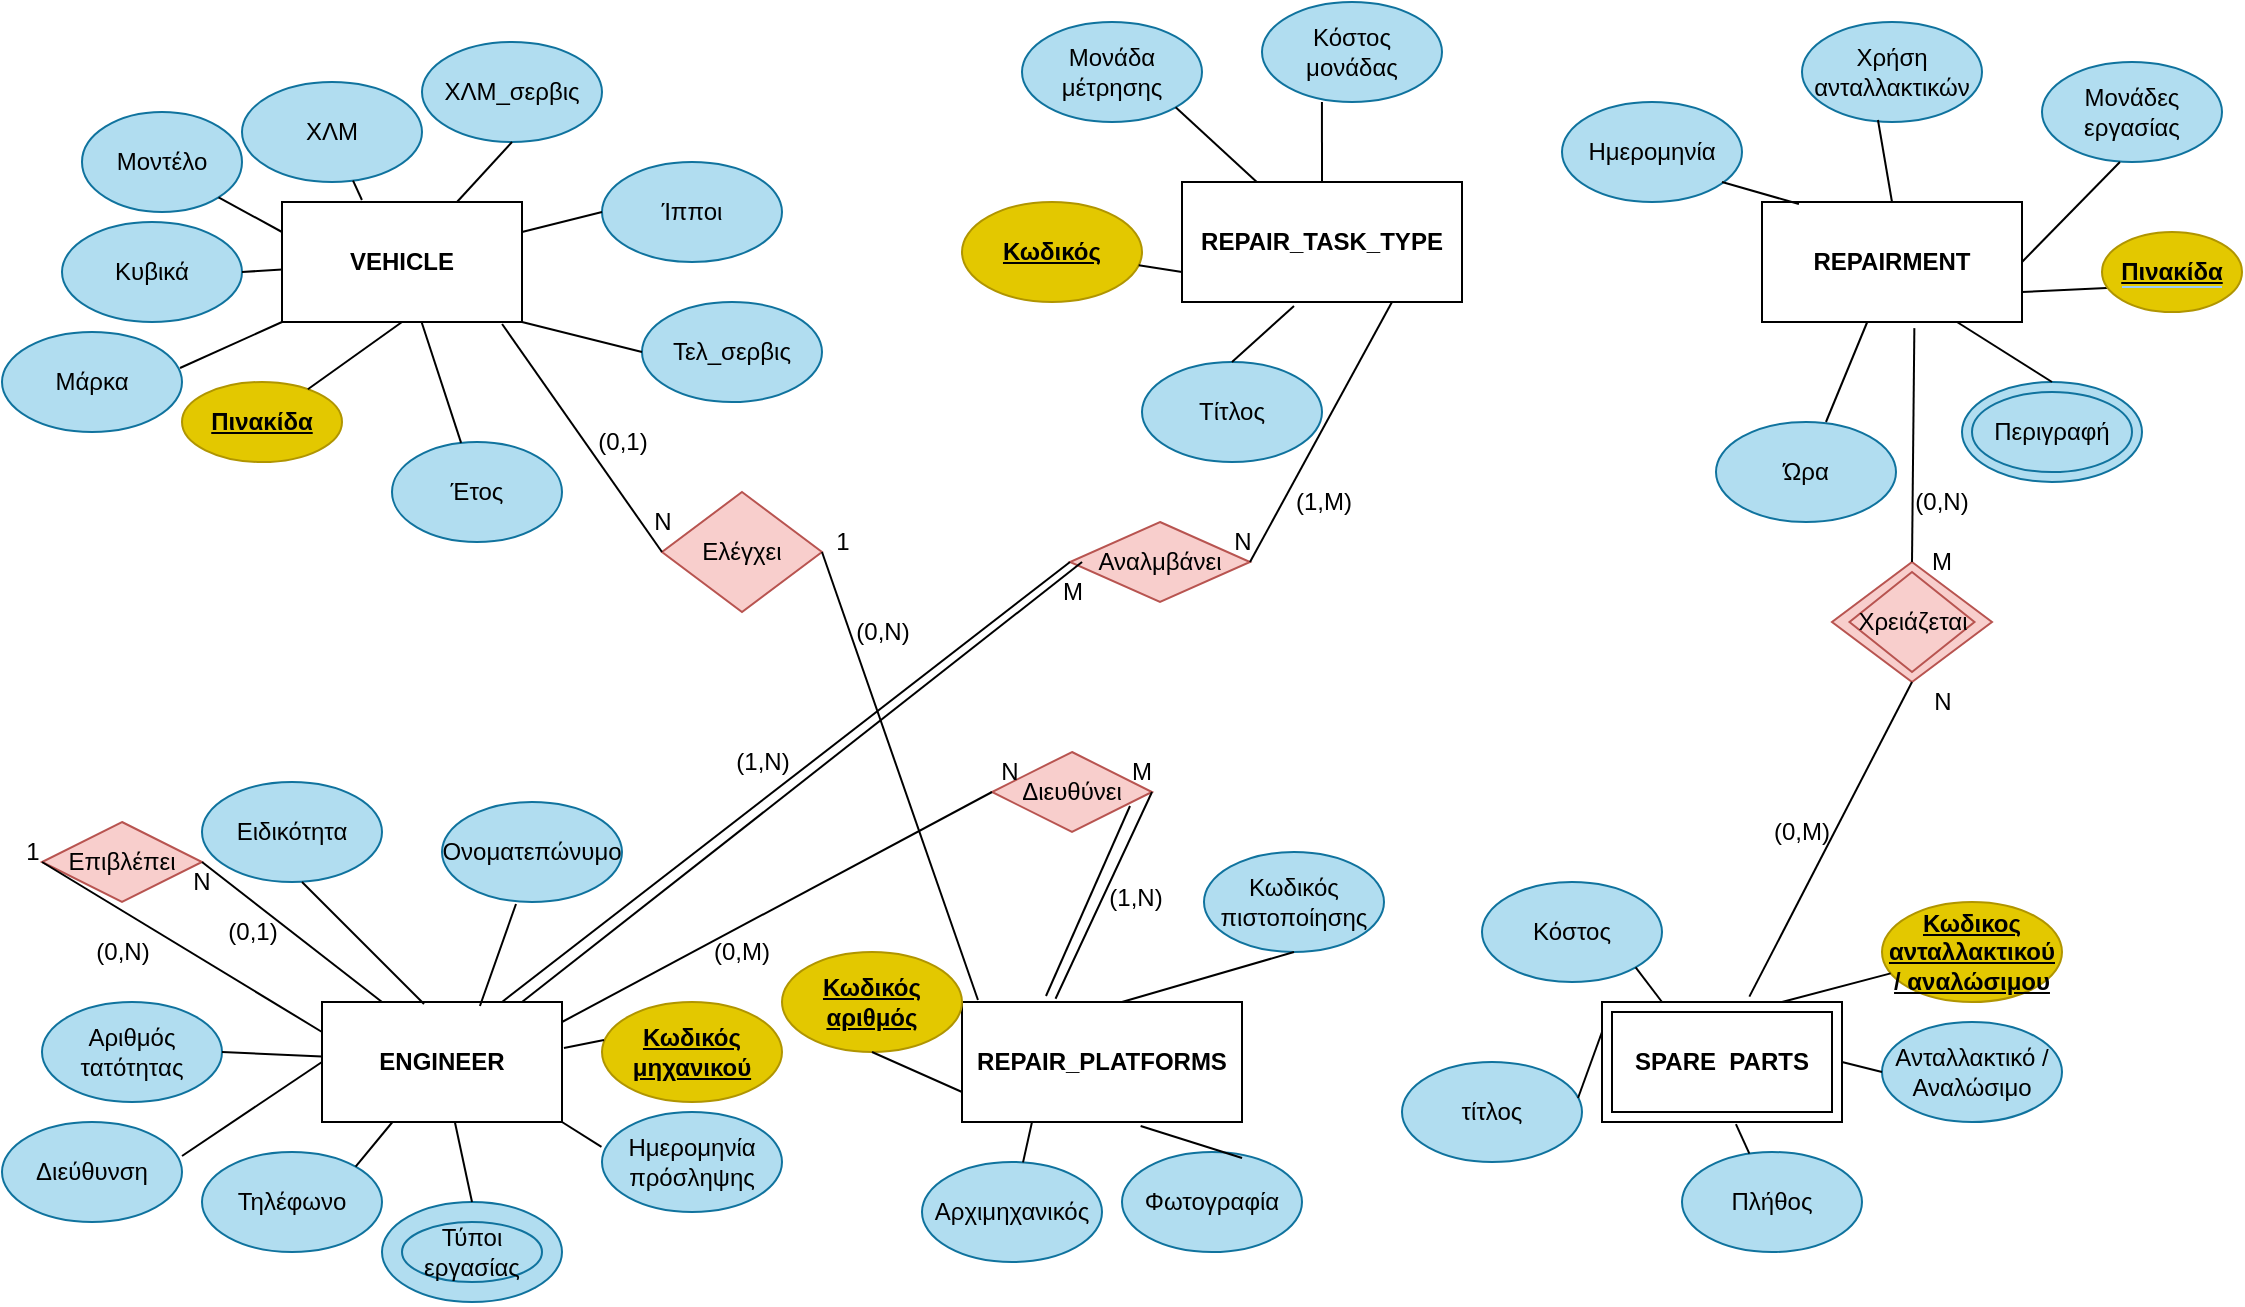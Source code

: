 <mxfile version="17.4.0" type="device"><diagram id="C5RBs43oDa-KdzZeNtuy" name="Page-1"><mxGraphModel dx="2882" dy="1879" grid="1" gridSize="10" guides="1" tooltips="1" connect="1" arrows="1" fold="1" page="1" pageScale="1" pageWidth="827" pageHeight="1169" math="0" shadow="0"><root><mxCell id="WIyWlLk6GJQsqaUBKTNV-0"/><mxCell id="WIyWlLk6GJQsqaUBKTNV-1" parent="WIyWlLk6GJQsqaUBKTNV-0"/><mxCell id="IM0LRJgCg29fdJhFEMOL-1" value="&lt;b&gt;VEHICLE&lt;/b&gt;" style="rounded=0;whiteSpace=wrap;html=1;" parent="WIyWlLk6GJQsqaUBKTNV-1" vertex="1"><mxGeometry x="20" y="60" width="120" height="60" as="geometry"/></mxCell><mxCell id="IM0LRJgCg29fdJhFEMOL-2" value="&lt;b&gt;REPAIR_TASK_TYPE&lt;/b&gt;" style="rounded=0;whiteSpace=wrap;html=1;" parent="WIyWlLk6GJQsqaUBKTNV-1" vertex="1"><mxGeometry x="470" y="50" width="140" height="60" as="geometry"/></mxCell><mxCell id="IM0LRJgCg29fdJhFEMOL-3" value="&lt;b&gt;REPAIR_PLATFORMS&lt;/b&gt;" style="rounded=0;whiteSpace=wrap;html=1;" parent="WIyWlLk6GJQsqaUBKTNV-1" vertex="1"><mxGeometry x="360" y="460" width="140" height="60" as="geometry"/></mxCell><mxCell id="IM0LRJgCg29fdJhFEMOL-4" value="&lt;b&gt;ENGINEER&lt;/b&gt;" style="rounded=0;whiteSpace=wrap;html=1;" parent="WIyWlLk6GJQsqaUBKTNV-1" vertex="1"><mxGeometry x="40" y="460" width="120" height="60" as="geometry"/></mxCell><mxCell id="IM0LRJgCg29fdJhFEMOL-5" value="&lt;b&gt;REPAIRMENT&lt;/b&gt;" style="rounded=0;whiteSpace=wrap;html=1;" parent="WIyWlLk6GJQsqaUBKTNV-1" vertex="1"><mxGeometry x="760" y="60" width="130" height="60" as="geometry"/></mxCell><mxCell id="IM0LRJgCg29fdJhFEMOL-6" value="" style="rounded=0;whiteSpace=wrap;html=1;" parent="WIyWlLk6GJQsqaUBKTNV-1" vertex="1"><mxGeometry x="680" y="460" width="120" height="60" as="geometry"/></mxCell><mxCell id="IM0LRJgCg29fdJhFEMOL-8" value="&lt;u&gt;&lt;b&gt;Πινακίδα&lt;/b&gt;&lt;/u&gt;" style="ellipse;whiteSpace=wrap;html=1;fillColor=#e3c800;strokeColor=#B09500;fontColor=#000000;" parent="WIyWlLk6GJQsqaUBKTNV-1" vertex="1"><mxGeometry x="-30" y="150" width="80" height="40" as="geometry"/></mxCell><mxCell id="IM0LRJgCg29fdJhFEMOL-9" value="Μάρκα" style="ellipse;whiteSpace=wrap;html=1;fillColor=#b1ddf0;strokeColor=#10739e;" parent="WIyWlLk6GJQsqaUBKTNV-1" vertex="1"><mxGeometry x="-120" y="125" width="90" height="50" as="geometry"/></mxCell><mxCell id="IM0LRJgCg29fdJhFEMOL-10" value="Μοντέλο" style="ellipse;whiteSpace=wrap;html=1;fillColor=#b1ddf0;strokeColor=#10739e;" parent="WIyWlLk6GJQsqaUBKTNV-1" vertex="1"><mxGeometry x="-80" y="15" width="80" height="50" as="geometry"/></mxCell><mxCell id="IM0LRJgCg29fdJhFEMOL-12" value="Έτος" style="ellipse;whiteSpace=wrap;html=1;fillColor=#b1ddf0;strokeColor=#10739e;" parent="WIyWlLk6GJQsqaUBKTNV-1" vertex="1"><mxGeometry x="75" y="180" width="85" height="50" as="geometry"/></mxCell><mxCell id="IM0LRJgCg29fdJhFEMOL-13" value="ΧΛΜ" style="ellipse;whiteSpace=wrap;html=1;fillColor=#b1ddf0;strokeColor=#10739e;" parent="WIyWlLk6GJQsqaUBKTNV-1" vertex="1"><mxGeometry width="90" height="50" as="geometry"/></mxCell><mxCell id="IM0LRJgCg29fdJhFEMOL-14" value="Κυβικά" style="ellipse;whiteSpace=wrap;html=1;fillColor=#b1ddf0;strokeColor=#10739e;" parent="WIyWlLk6GJQsqaUBKTNV-1" vertex="1"><mxGeometry x="-90" y="70" width="90" height="50" as="geometry"/></mxCell><mxCell id="IM0LRJgCg29fdJhFEMOL-15" value="Ίπποι" style="ellipse;whiteSpace=wrap;html=1;fillColor=#b1ddf0;strokeColor=#10739e;" parent="WIyWlLk6GJQsqaUBKTNV-1" vertex="1"><mxGeometry x="180" y="40" width="90" height="50" as="geometry"/></mxCell><mxCell id="IM0LRJgCg29fdJhFEMOL-16" value="Τελ_σερβις" style="ellipse;whiteSpace=wrap;html=1;fillColor=#b1ddf0;strokeColor=#10739e;" parent="WIyWlLk6GJQsqaUBKTNV-1" vertex="1"><mxGeometry x="200" y="110" width="90" height="50" as="geometry"/></mxCell><mxCell id="IM0LRJgCg29fdJhFEMOL-17" value="ΧΛΜ_σερβις" style="ellipse;whiteSpace=wrap;html=1;fillColor=#b1ddf0;strokeColor=#10739e;" parent="WIyWlLk6GJQsqaUBKTNV-1" vertex="1"><mxGeometry x="90" y="-20" width="90" height="50" as="geometry"/></mxCell><mxCell id="IM0LRJgCg29fdJhFEMOL-19" value="" style="endArrow=none;html=1;rounded=0;entryX=0.333;entryY=-0.017;entryDx=0;entryDy=0;entryPerimeter=0;" parent="WIyWlLk6GJQsqaUBKTNV-1" source="IM0LRJgCg29fdJhFEMOL-13" target="IM0LRJgCg29fdJhFEMOL-1" edge="1"><mxGeometry width="50" height="50" relative="1" as="geometry"><mxPoint x="390" y="210" as="sourcePoint"/><mxPoint x="440" y="160" as="targetPoint"/></mxGeometry></mxCell><mxCell id="IM0LRJgCg29fdJhFEMOL-20" value="" style="endArrow=none;html=1;rounded=0;entryX=0.5;entryY=1;entryDx=0;entryDy=0;" parent="WIyWlLk6GJQsqaUBKTNV-1" source="IM0LRJgCg29fdJhFEMOL-8" target="IM0LRJgCg29fdJhFEMOL-1" edge="1"><mxGeometry width="50" height="50" relative="1" as="geometry"><mxPoint x="390" y="210" as="sourcePoint"/><mxPoint x="440" y="160" as="targetPoint"/></mxGeometry></mxCell><mxCell id="IM0LRJgCg29fdJhFEMOL-21" value="" style="endArrow=none;html=1;rounded=0;" parent="WIyWlLk6GJQsqaUBKTNV-1" source="IM0LRJgCg29fdJhFEMOL-12" target="IM0LRJgCg29fdJhFEMOL-1" edge="1"><mxGeometry width="50" height="50" relative="1" as="geometry"><mxPoint x="390" y="210" as="sourcePoint"/><mxPoint x="440" y="160" as="targetPoint"/></mxGeometry></mxCell><mxCell id="IM0LRJgCg29fdJhFEMOL-22" value="" style="endArrow=none;html=1;rounded=0;entryX=1;entryY=0.5;entryDx=0;entryDy=0;" parent="WIyWlLk6GJQsqaUBKTNV-1" source="IM0LRJgCg29fdJhFEMOL-1" target="IM0LRJgCg29fdJhFEMOL-14" edge="1"><mxGeometry width="50" height="50" relative="1" as="geometry"><mxPoint x="390" y="210" as="sourcePoint"/><mxPoint x="440" y="160" as="targetPoint"/></mxGeometry></mxCell><mxCell id="IM0LRJgCg29fdJhFEMOL-23" value="" style="endArrow=none;html=1;rounded=0;entryX=1;entryY=1;entryDx=0;entryDy=0;exitX=0;exitY=0.25;exitDx=0;exitDy=0;" parent="WIyWlLk6GJQsqaUBKTNV-1" source="IM0LRJgCg29fdJhFEMOL-1" target="IM0LRJgCg29fdJhFEMOL-10" edge="1"><mxGeometry width="50" height="50" relative="1" as="geometry"><mxPoint x="390" y="210" as="sourcePoint"/><mxPoint x="440" y="160" as="targetPoint"/></mxGeometry></mxCell><mxCell id="IM0LRJgCg29fdJhFEMOL-26" value="" style="endArrow=none;html=1;rounded=0;exitX=0.989;exitY=0.36;exitDx=0;exitDy=0;exitPerimeter=0;entryX=0;entryY=1;entryDx=0;entryDy=0;" parent="WIyWlLk6GJQsqaUBKTNV-1" source="IM0LRJgCg29fdJhFEMOL-9" target="IM0LRJgCg29fdJhFEMOL-1" edge="1"><mxGeometry width="50" height="50" relative="1" as="geometry"><mxPoint x="390" y="210" as="sourcePoint"/><mxPoint x="440" y="160" as="targetPoint"/></mxGeometry></mxCell><mxCell id="IM0LRJgCg29fdJhFEMOL-27" value="" style="endArrow=none;html=1;rounded=0;entryX=1;entryY=0.25;entryDx=0;entryDy=0;exitX=0;exitY=0.5;exitDx=0;exitDy=0;" parent="WIyWlLk6GJQsqaUBKTNV-1" source="IM0LRJgCg29fdJhFEMOL-15" target="IM0LRJgCg29fdJhFEMOL-1" edge="1"><mxGeometry width="50" height="50" relative="1" as="geometry"><mxPoint x="390" y="210" as="sourcePoint"/><mxPoint x="440" y="160" as="targetPoint"/></mxGeometry></mxCell><mxCell id="IM0LRJgCg29fdJhFEMOL-28" value="" style="endArrow=none;html=1;rounded=0;entryX=1;entryY=1;entryDx=0;entryDy=0;exitX=0;exitY=0.5;exitDx=0;exitDy=0;" parent="WIyWlLk6GJQsqaUBKTNV-1" source="IM0LRJgCg29fdJhFEMOL-16" target="IM0LRJgCg29fdJhFEMOL-1" edge="1"><mxGeometry width="50" height="50" relative="1" as="geometry"><mxPoint x="170" y="160" as="sourcePoint"/><mxPoint x="440" y="160" as="targetPoint"/></mxGeometry></mxCell><mxCell id="IM0LRJgCg29fdJhFEMOL-29" value="" style="endArrow=none;html=1;rounded=0;entryX=0.5;entryY=1;entryDx=0;entryDy=0;" parent="WIyWlLk6GJQsqaUBKTNV-1" source="IM0LRJgCg29fdJhFEMOL-1" target="IM0LRJgCg29fdJhFEMOL-17" edge="1"><mxGeometry width="50" height="50" relative="1" as="geometry"><mxPoint x="390" y="210" as="sourcePoint"/><mxPoint x="440" y="160" as="targetPoint"/></mxGeometry></mxCell><mxCell id="IM0LRJgCg29fdJhFEMOL-30" value="&lt;u&gt;&lt;b&gt;Κωδικός&lt;/b&gt;&lt;/u&gt;" style="ellipse;whiteSpace=wrap;html=1;fillColor=#e3c800;fontColor=#000000;strokeColor=#B09500;" parent="WIyWlLk6GJQsqaUBKTNV-1" vertex="1"><mxGeometry x="360" y="60" width="90" height="50" as="geometry"/></mxCell><mxCell id="IM0LRJgCg29fdJhFEMOL-31" value="Τίτλος" style="ellipse;whiteSpace=wrap;html=1;fillColor=#b1ddf0;strokeColor=#10739e;" parent="WIyWlLk6GJQsqaUBKTNV-1" vertex="1"><mxGeometry x="450" y="140" width="90" height="50" as="geometry"/></mxCell><mxCell id="IM0LRJgCg29fdJhFEMOL-32" value="Κόστος μονάδας" style="ellipse;whiteSpace=wrap;html=1;fillColor=#b1ddf0;strokeColor=#10739e;" parent="WIyWlLk6GJQsqaUBKTNV-1" vertex="1"><mxGeometry x="510" y="-40" width="90" height="50" as="geometry"/></mxCell><mxCell id="IM0LRJgCg29fdJhFEMOL-33" value="Μονάδα μέτρησης" style="ellipse;whiteSpace=wrap;html=1;fillColor=#b1ddf0;strokeColor=#10739e;" parent="WIyWlLk6GJQsqaUBKTNV-1" vertex="1"><mxGeometry x="390" y="-30" width="90" height="50" as="geometry"/></mxCell><mxCell id="IM0LRJgCg29fdJhFEMOL-34" value="" style="endArrow=none;html=1;rounded=0;fontSize=12;entryX=0.5;entryY=0;entryDx=0;entryDy=0;exitX=0.4;exitY=1.033;exitDx=0;exitDy=0;exitPerimeter=0;" parent="WIyWlLk6GJQsqaUBKTNV-1" source="IM0LRJgCg29fdJhFEMOL-2" target="IM0LRJgCg29fdJhFEMOL-31" edge="1"><mxGeometry width="50" height="50" relative="1" as="geometry"><mxPoint x="390" y="220" as="sourcePoint"/><mxPoint x="440" y="170" as="targetPoint"/></mxGeometry></mxCell><mxCell id="IM0LRJgCg29fdJhFEMOL-35" value="" style="endArrow=none;html=1;rounded=0;fontSize=12;exitX=0;exitY=0.75;exitDx=0;exitDy=0;" parent="WIyWlLk6GJQsqaUBKTNV-1" source="IM0LRJgCg29fdJhFEMOL-2" target="IM0LRJgCg29fdJhFEMOL-30" edge="1"><mxGeometry width="50" height="50" relative="1" as="geometry"><mxPoint x="390" y="220" as="sourcePoint"/><mxPoint x="440" y="170" as="targetPoint"/></mxGeometry></mxCell><mxCell id="IM0LRJgCg29fdJhFEMOL-36" value="" style="endArrow=none;html=1;rounded=0;fontSize=12;entryX=1;entryY=1;entryDx=0;entryDy=0;" parent="WIyWlLk6GJQsqaUBKTNV-1" source="IM0LRJgCg29fdJhFEMOL-2" target="IM0LRJgCg29fdJhFEMOL-33" edge="1"><mxGeometry width="50" height="50" relative="1" as="geometry"><mxPoint x="390" y="220" as="sourcePoint"/><mxPoint x="440" y="170" as="targetPoint"/></mxGeometry></mxCell><mxCell id="IM0LRJgCg29fdJhFEMOL-37" value="" style="endArrow=none;html=1;rounded=0;fontSize=12;entryX=0.333;entryY=1;entryDx=0;entryDy=0;entryPerimeter=0;exitX=0.5;exitY=0;exitDx=0;exitDy=0;" parent="WIyWlLk6GJQsqaUBKTNV-1" source="IM0LRJgCg29fdJhFEMOL-2" target="IM0LRJgCg29fdJhFEMOL-32" edge="1"><mxGeometry width="50" height="50" relative="1" as="geometry"><mxPoint x="390" y="220" as="sourcePoint"/><mxPoint x="440" y="170" as="targetPoint"/></mxGeometry></mxCell><mxCell id="IM0LRJgCg29fdJhFEMOL-38" value="Ημερομηνία" style="ellipse;whiteSpace=wrap;html=1;fillColor=#b1ddf0;strokeColor=#10739e;" parent="WIyWlLk6GJQsqaUBKTNV-1" vertex="1"><mxGeometry x="660" y="10" width="90" height="50" as="geometry"/></mxCell><mxCell id="IM0LRJgCg29fdJhFEMOL-39" value="Ώρα" style="ellipse;whiteSpace=wrap;html=1;fillColor=#b1ddf0;strokeColor=#10739e;" parent="WIyWlLk6GJQsqaUBKTNV-1" vertex="1"><mxGeometry x="737" y="170" width="90" height="50" as="geometry"/></mxCell><mxCell id="IM0LRJgCg29fdJhFEMOL-40" value="perigrafh" style="ellipse;whiteSpace=wrap;html=1;fillColor=#b1ddf0;strokeColor=#10739e;" parent="WIyWlLk6GJQsqaUBKTNV-1" vertex="1"><mxGeometry x="860" y="150" width="90" height="50" as="geometry"/></mxCell><mxCell id="IM0LRJgCg29fdJhFEMOL-41" value="Μονάδες εργασίας" style="ellipse;whiteSpace=wrap;html=1;fillColor=#b1ddf0;strokeColor=#10739e;" parent="WIyWlLk6GJQsqaUBKTNV-1" vertex="1"><mxGeometry x="900" y="-10" width="90" height="50" as="geometry"/></mxCell><mxCell id="IM0LRJgCg29fdJhFEMOL-42" value="Χρήση ανταλλακτικών" style="ellipse;whiteSpace=wrap;html=1;fillColor=#b1ddf0;strokeColor=#10739e;" parent="WIyWlLk6GJQsqaUBKTNV-1" vertex="1"><mxGeometry x="780" y="-30" width="90" height="50" as="geometry"/></mxCell><mxCell id="IM0LRJgCg29fdJhFEMOL-43" value="" style="endArrow=none;html=1;rounded=0;fontSize=12;exitX=0.142;exitY=0.017;exitDx=0;exitDy=0;exitPerimeter=0;" parent="WIyWlLk6GJQsqaUBKTNV-1" source="IM0LRJgCg29fdJhFEMOL-5" edge="1"><mxGeometry width="50" height="50" relative="1" as="geometry"><mxPoint x="390" y="220" as="sourcePoint"/><mxPoint x="740" y="50" as="targetPoint"/></mxGeometry></mxCell><mxCell id="IM0LRJgCg29fdJhFEMOL-44" value="" style="endArrow=none;html=1;rounded=0;fontSize=12;entryX=0.422;entryY=0.98;entryDx=0;entryDy=0;entryPerimeter=0;exitX=0.5;exitY=0;exitDx=0;exitDy=0;" parent="WIyWlLk6GJQsqaUBKTNV-1" source="IM0LRJgCg29fdJhFEMOL-5" target="IM0LRJgCg29fdJhFEMOL-42" edge="1"><mxGeometry width="50" height="50" relative="1" as="geometry"><mxPoint x="390" y="220" as="sourcePoint"/><mxPoint x="440" y="170" as="targetPoint"/></mxGeometry></mxCell><mxCell id="IM0LRJgCg29fdJhFEMOL-45" value="" style="endArrow=none;html=1;rounded=0;fontSize=12;entryX=0.433;entryY=1;entryDx=0;entryDy=0;entryPerimeter=0;exitX=1;exitY=0.5;exitDx=0;exitDy=0;" parent="WIyWlLk6GJQsqaUBKTNV-1" source="IM0LRJgCg29fdJhFEMOL-5" target="IM0LRJgCg29fdJhFEMOL-41" edge="1"><mxGeometry width="50" height="50" relative="1" as="geometry"><mxPoint x="390" y="220" as="sourcePoint"/><mxPoint x="920" y="50" as="targetPoint"/></mxGeometry></mxCell><mxCell id="IM0LRJgCg29fdJhFEMOL-46" value="" style="endArrow=none;html=1;rounded=0;fontSize=12;exitX=0.611;exitY=0;exitDx=0;exitDy=0;exitPerimeter=0;" parent="WIyWlLk6GJQsqaUBKTNV-1" source="IM0LRJgCg29fdJhFEMOL-39" target="IM0LRJgCg29fdJhFEMOL-5" edge="1"><mxGeometry width="50" height="50" relative="1" as="geometry"><mxPoint x="390" y="220" as="sourcePoint"/><mxPoint x="440" y="170" as="targetPoint"/></mxGeometry></mxCell><mxCell id="IM0LRJgCg29fdJhFEMOL-47" value="" style="endArrow=none;html=1;rounded=0;fontSize=12;entryX=0.5;entryY=0;entryDx=0;entryDy=0;exitX=0.75;exitY=1;exitDx=0;exitDy=0;" parent="WIyWlLk6GJQsqaUBKTNV-1" source="IM0LRJgCg29fdJhFEMOL-5" target="IM0LRJgCg29fdJhFEMOL-40" edge="1"><mxGeometry width="50" height="50" relative="1" as="geometry"><mxPoint x="390" y="220" as="sourcePoint"/><mxPoint x="440" y="170" as="targetPoint"/></mxGeometry></mxCell><mxCell id="IM0LRJgCg29fdJhFEMOL-48" value="&lt;u&gt;&lt;b&gt;Κωδικός μηχανικού&lt;/b&gt;&lt;/u&gt;" style="ellipse;whiteSpace=wrap;html=1;fillColor=#e3c800;fontColor=#000000;strokeColor=#B09500;" parent="WIyWlLk6GJQsqaUBKTNV-1" vertex="1"><mxGeometry x="180" y="460" width="90" height="50" as="geometry"/></mxCell><mxCell id="IM0LRJgCg29fdJhFEMOL-49" value="Ονοματεπώνυμο" style="ellipse;whiteSpace=wrap;html=1;fillColor=#b1ddf0;strokeColor=#10739e;" parent="WIyWlLk6GJQsqaUBKTNV-1" vertex="1"><mxGeometry x="100" y="360" width="90" height="50" as="geometry"/></mxCell><mxCell id="IM0LRJgCg29fdJhFEMOL-50" value="Αριθμός τατότητας" style="ellipse;whiteSpace=wrap;html=1;fillColor=#b1ddf0;strokeColor=#10739e;" parent="WIyWlLk6GJQsqaUBKTNV-1" vertex="1"><mxGeometry x="-100" y="460" width="90" height="50" as="geometry"/></mxCell><mxCell id="IM0LRJgCg29fdJhFEMOL-51" value="Ειδικότητα" style="ellipse;whiteSpace=wrap;html=1;fillColor=#b1ddf0;strokeColor=#10739e;" parent="WIyWlLk6GJQsqaUBKTNV-1" vertex="1"><mxGeometry x="-20" y="350" width="90" height="50" as="geometry"/></mxCell><mxCell id="IM0LRJgCg29fdJhFEMOL-52" value="Ημερομηνία πρόσληψης" style="ellipse;whiteSpace=wrap;html=1;fillColor=#b1ddf0;strokeColor=#10739e;" parent="WIyWlLk6GJQsqaUBKTNV-1" vertex="1"><mxGeometry x="180" y="515" width="90" height="50" as="geometry"/></mxCell><mxCell id="IM0LRJgCg29fdJhFEMOL-53" value="Διεύθυνση" style="ellipse;whiteSpace=wrap;html=1;fillColor=#b1ddf0;strokeColor=#10739e;" parent="WIyWlLk6GJQsqaUBKTNV-1" vertex="1"><mxGeometry x="-120" y="520" width="90" height="50" as="geometry"/></mxCell><mxCell id="IM0LRJgCg29fdJhFEMOL-54" value="Τηλέφωνο" style="ellipse;whiteSpace=wrap;html=1;fillColor=#b1ddf0;strokeColor=#10739e;" parent="WIyWlLk6GJQsqaUBKTNV-1" vertex="1"><mxGeometry x="-20" y="535" width="90" height="50" as="geometry"/></mxCell><mxCell id="nUfYaQAceOIleUIod1iI-2" style="edgeStyle=orthogonalEdgeStyle;rounded=0;orthogonalLoop=1;jettySize=auto;html=1;exitX=1;exitY=1;exitDx=0;exitDy=0;entryX=1;entryY=0;entryDx=0;entryDy=0;" parent="WIyWlLk6GJQsqaUBKTNV-1" source="IM0LRJgCg29fdJhFEMOL-55" target="MASza5s9Lwe6eC4KihUX-3" edge="1"><mxGeometry relative="1" as="geometry"/></mxCell><mxCell id="IM0LRJgCg29fdJhFEMOL-55" value="" style="ellipse;whiteSpace=wrap;html=1;fillColor=#b1ddf0;strokeColor=#10739e;" parent="WIyWlLk6GJQsqaUBKTNV-1" vertex="1"><mxGeometry x="70" y="560" width="90" height="50" as="geometry"/></mxCell><mxCell id="IM0LRJgCg29fdJhFEMOL-56" value="" style="endArrow=none;html=1;rounded=0;fontSize=12;exitX=1;exitY=0.5;exitDx=0;exitDy=0;" parent="WIyWlLk6GJQsqaUBKTNV-1" source="IM0LRJgCg29fdJhFEMOL-50" target="IM0LRJgCg29fdJhFEMOL-4" edge="1"><mxGeometry width="50" height="50" relative="1" as="geometry"><mxPoint x="390" y="400" as="sourcePoint"/><mxPoint x="440" y="350" as="targetPoint"/></mxGeometry></mxCell><mxCell id="IM0LRJgCg29fdJhFEMOL-57" value="" style="endArrow=none;html=1;rounded=0;fontSize=12;exitX=1;exitY=0.34;exitDx=0;exitDy=0;exitPerimeter=0;entryX=0;entryY=0.5;entryDx=0;entryDy=0;" parent="WIyWlLk6GJQsqaUBKTNV-1" source="IM0LRJgCg29fdJhFEMOL-53" target="IM0LRJgCg29fdJhFEMOL-4" edge="1"><mxGeometry width="50" height="50" relative="1" as="geometry"><mxPoint x="390" y="400" as="sourcePoint"/><mxPoint x="440" y="350" as="targetPoint"/></mxGeometry></mxCell><mxCell id="IM0LRJgCg29fdJhFEMOL-58" value="" style="endArrow=none;html=1;rounded=0;fontSize=12;exitX=1;exitY=0;exitDx=0;exitDy=0;" parent="WIyWlLk6GJQsqaUBKTNV-1" source="IM0LRJgCg29fdJhFEMOL-54" target="IM0LRJgCg29fdJhFEMOL-4" edge="1"><mxGeometry width="50" height="50" relative="1" as="geometry"><mxPoint x="390" y="400" as="sourcePoint"/><mxPoint x="440" y="350" as="targetPoint"/></mxGeometry></mxCell><mxCell id="IM0LRJgCg29fdJhFEMOL-59" value="" style="endArrow=none;html=1;rounded=0;fontSize=12;exitX=0.5;exitY=0;exitDx=0;exitDy=0;" parent="WIyWlLk6GJQsqaUBKTNV-1" source="IM0LRJgCg29fdJhFEMOL-55" target="IM0LRJgCg29fdJhFEMOL-4" edge="1"><mxGeometry width="50" height="50" relative="1" as="geometry"><mxPoint x="390" y="400" as="sourcePoint"/><mxPoint x="440" y="350" as="targetPoint"/></mxGeometry></mxCell><mxCell id="IM0LRJgCg29fdJhFEMOL-60" value="" style="endArrow=none;html=1;rounded=0;fontSize=12;exitX=-0.003;exitY=0.349;exitDx=0;exitDy=0;exitPerimeter=0;entryX=1;entryY=1;entryDx=0;entryDy=0;" parent="WIyWlLk6GJQsqaUBKTNV-1" source="IM0LRJgCg29fdJhFEMOL-52" target="IM0LRJgCg29fdJhFEMOL-4" edge="1"><mxGeometry width="50" height="50" relative="1" as="geometry"><mxPoint x="390" y="400" as="sourcePoint"/><mxPoint x="440" y="350" as="targetPoint"/></mxGeometry></mxCell><mxCell id="IM0LRJgCg29fdJhFEMOL-62" value="" style="endArrow=none;html=1;rounded=0;fontSize=12;exitX=0.425;exitY=0.017;exitDx=0;exitDy=0;exitPerimeter=0;" parent="WIyWlLk6GJQsqaUBKTNV-1" source="IM0LRJgCg29fdJhFEMOL-4" edge="1"><mxGeometry width="50" height="50" relative="1" as="geometry"><mxPoint x="390" y="400" as="sourcePoint"/><mxPoint x="30" y="400" as="targetPoint"/></mxGeometry></mxCell><mxCell id="IM0LRJgCg29fdJhFEMOL-63" value="" style="endArrow=none;html=1;rounded=0;fontSize=12;entryX=0.411;entryY=1.02;entryDx=0;entryDy=0;entryPerimeter=0;exitX=0.658;exitY=0.033;exitDx=0;exitDy=0;exitPerimeter=0;" parent="WIyWlLk6GJQsqaUBKTNV-1" source="IM0LRJgCg29fdJhFEMOL-4" target="IM0LRJgCg29fdJhFEMOL-49" edge="1"><mxGeometry width="50" height="50" relative="1" as="geometry"><mxPoint x="390" y="400" as="sourcePoint"/><mxPoint x="440" y="350" as="targetPoint"/></mxGeometry></mxCell><mxCell id="IM0LRJgCg29fdJhFEMOL-64" value="" style="endArrow=none;html=1;rounded=0;fontSize=12;exitX=0.011;exitY=0.38;exitDx=0;exitDy=0;exitPerimeter=0;entryX=1.008;entryY=0.383;entryDx=0;entryDy=0;entryPerimeter=0;" parent="WIyWlLk6GJQsqaUBKTNV-1" source="IM0LRJgCg29fdJhFEMOL-48" target="IM0LRJgCg29fdJhFEMOL-4" edge="1"><mxGeometry width="50" height="50" relative="1" as="geometry"><mxPoint x="390" y="400" as="sourcePoint"/><mxPoint x="440" y="350" as="targetPoint"/></mxGeometry></mxCell><mxCell id="IM0LRJgCg29fdJhFEMOL-66" value="&lt;div&gt;&lt;u&gt;&lt;b&gt;Κωδικός αριθμός&lt;/b&gt;&lt;/u&gt;&lt;/div&gt;" style="ellipse;whiteSpace=wrap;html=1;fillColor=#e3c800;fontColor=#000000;strokeColor=#B09500;" parent="WIyWlLk6GJQsqaUBKTNV-1" vertex="1"><mxGeometry x="270" y="435" width="90" height="50" as="geometry"/></mxCell><mxCell id="IM0LRJgCg29fdJhFEMOL-67" value="Κωδικός πιστοποίησης" style="ellipse;whiteSpace=wrap;html=1;fillColor=#b1ddf0;strokeColor=#10739e;" parent="WIyWlLk6GJQsqaUBKTNV-1" vertex="1"><mxGeometry x="481" y="385" width="90" height="50" as="geometry"/></mxCell><mxCell id="IM0LRJgCg29fdJhFEMOL-68" value="Αρχιμηχανικός" style="ellipse;whiteSpace=wrap;html=1;fillColor=#b1ddf0;strokeColor=#10739e;" parent="WIyWlLk6GJQsqaUBKTNV-1" vertex="1"><mxGeometry x="340" y="540" width="90" height="50" as="geometry"/></mxCell><mxCell id="IM0LRJgCg29fdJhFEMOL-69" value="Φωτογραφία" style="ellipse;whiteSpace=wrap;html=1;fillColor=#b1ddf0;strokeColor=#10739e;" parent="WIyWlLk6GJQsqaUBKTNV-1" vertex="1"><mxGeometry x="440" y="535" width="90" height="50" as="geometry"/></mxCell><mxCell id="IM0LRJgCg29fdJhFEMOL-70" value="" style="endArrow=none;html=1;rounded=0;fontSize=12;exitX=0.5;exitY=1;exitDx=0;exitDy=0;entryX=0;entryY=0.75;entryDx=0;entryDy=0;" parent="WIyWlLk6GJQsqaUBKTNV-1" source="IM0LRJgCg29fdJhFEMOL-66" target="IM0LRJgCg29fdJhFEMOL-3" edge="1"><mxGeometry width="50" height="50" relative="1" as="geometry"><mxPoint x="390" y="340" as="sourcePoint"/><mxPoint x="440" y="290" as="targetPoint"/></mxGeometry></mxCell><mxCell id="IM0LRJgCg29fdJhFEMOL-71" value="" style="endArrow=none;html=1;rounded=0;fontSize=12;entryX=0.5;entryY=1;entryDx=0;entryDy=0;" parent="WIyWlLk6GJQsqaUBKTNV-1" target="IM0LRJgCg29fdJhFEMOL-67" edge="1"><mxGeometry width="50" height="50" relative="1" as="geometry"><mxPoint x="440" y="460" as="sourcePoint"/><mxPoint x="440" y="290" as="targetPoint"/></mxGeometry></mxCell><mxCell id="IM0LRJgCg29fdJhFEMOL-72" value="" style="endArrow=none;html=1;rounded=0;fontSize=12;entryX=0.25;entryY=1;entryDx=0;entryDy=0;" parent="WIyWlLk6GJQsqaUBKTNV-1" source="IM0LRJgCg29fdJhFEMOL-68" target="IM0LRJgCg29fdJhFEMOL-3" edge="1"><mxGeometry width="50" height="50" relative="1" as="geometry"><mxPoint x="390" y="340" as="sourcePoint"/><mxPoint x="440" y="290" as="targetPoint"/></mxGeometry></mxCell><mxCell id="IM0LRJgCg29fdJhFEMOL-73" value="" style="endArrow=none;html=1;rounded=0;fontSize=12;entryX=0.667;entryY=0.06;entryDx=0;entryDy=0;entryPerimeter=0;exitX=0.638;exitY=1.033;exitDx=0;exitDy=0;exitPerimeter=0;" parent="WIyWlLk6GJQsqaUBKTNV-1" source="IM0LRJgCg29fdJhFEMOL-3" target="IM0LRJgCg29fdJhFEMOL-69" edge="1"><mxGeometry width="50" height="50" relative="1" as="geometry"><mxPoint x="390" y="340" as="sourcePoint"/><mxPoint x="440" y="290" as="targetPoint"/></mxGeometry></mxCell><mxCell id="IM0LRJgCg29fdJhFEMOL-74" value="&lt;b&gt;&lt;u&gt;Κωδικος ανταλλακτικού / αναλώσιμου&lt;/u&gt;&lt;/b&gt;" style="ellipse;whiteSpace=wrap;html=1;fillColor=#e3c800;fontColor=#000000;strokeColor=#B09500;" parent="WIyWlLk6GJQsqaUBKTNV-1" vertex="1"><mxGeometry x="820" y="410" width="90" height="50" as="geometry"/></mxCell><mxCell id="IM0LRJgCg29fdJhFEMOL-75" value="τίτλος" style="ellipse;whiteSpace=wrap;html=1;fillColor=#b1ddf0;strokeColor=#10739e;" parent="WIyWlLk6GJQsqaUBKTNV-1" vertex="1"><mxGeometry x="580" y="490" width="90" height="50" as="geometry"/></mxCell><mxCell id="IM0LRJgCg29fdJhFEMOL-76" value="Ανταλλακτικό / Αναλώσιμο" style="ellipse;whiteSpace=wrap;html=1;fillColor=#b1ddf0;strokeColor=#10739e;" parent="WIyWlLk6GJQsqaUBKTNV-1" vertex="1"><mxGeometry x="820" y="470" width="90" height="50" as="geometry"/></mxCell><mxCell id="IM0LRJgCg29fdJhFEMOL-77" value="Κόστος" style="ellipse;whiteSpace=wrap;html=1;fillColor=#b1ddf0;strokeColor=#10739e;" parent="WIyWlLk6GJQsqaUBKTNV-1" vertex="1"><mxGeometry x="620" y="400" width="90" height="50" as="geometry"/></mxCell><mxCell id="IM0LRJgCg29fdJhFEMOL-78" value="Πλήθος" style="ellipse;whiteSpace=wrap;html=1;fillColor=#b1ddf0;strokeColor=#10739e;" parent="WIyWlLk6GJQsqaUBKTNV-1" vertex="1"><mxGeometry x="720" y="535" width="90" height="50" as="geometry"/></mxCell><mxCell id="IM0LRJgCg29fdJhFEMOL-79" value="" style="endArrow=none;html=1;rounded=0;fontSize=12;exitX=0.25;exitY=0;exitDx=0;exitDy=0;entryX=1;entryY=1;entryDx=0;entryDy=0;" parent="WIyWlLk6GJQsqaUBKTNV-1" source="IM0LRJgCg29fdJhFEMOL-6" target="IM0LRJgCg29fdJhFEMOL-77" edge="1"><mxGeometry width="50" height="50" relative="1" as="geometry"><mxPoint x="390" y="340" as="sourcePoint"/><mxPoint x="440" y="290" as="targetPoint"/></mxGeometry></mxCell><mxCell id="IM0LRJgCg29fdJhFEMOL-80" value="" style="endArrow=none;html=1;rounded=0;fontSize=12;entryX=0.75;entryY=0;entryDx=0;entryDy=0;" parent="WIyWlLk6GJQsqaUBKTNV-1" source="IM0LRJgCg29fdJhFEMOL-74" target="IM0LRJgCg29fdJhFEMOL-6" edge="1"><mxGeometry width="50" height="50" relative="1" as="geometry"><mxPoint x="390" y="340" as="sourcePoint"/><mxPoint x="440" y="290" as="targetPoint"/></mxGeometry></mxCell><mxCell id="IM0LRJgCg29fdJhFEMOL-81" value="" style="endArrow=none;html=1;rounded=0;fontSize=12;exitX=0.978;exitY=0.36;exitDx=0;exitDy=0;exitPerimeter=0;entryX=0;entryY=0.25;entryDx=0;entryDy=0;" parent="WIyWlLk6GJQsqaUBKTNV-1" source="IM0LRJgCg29fdJhFEMOL-75" target="IM0LRJgCg29fdJhFEMOL-6" edge="1"><mxGeometry width="50" height="50" relative="1" as="geometry"><mxPoint x="390" y="340" as="sourcePoint"/><mxPoint x="440" y="290" as="targetPoint"/></mxGeometry></mxCell><mxCell id="IM0LRJgCg29fdJhFEMOL-82" value="" style="endArrow=none;html=1;rounded=0;fontSize=12;entryX=0.558;entryY=1.017;entryDx=0;entryDy=0;entryPerimeter=0;" parent="WIyWlLk6GJQsqaUBKTNV-1" source="IM0LRJgCg29fdJhFEMOL-78" target="IM0LRJgCg29fdJhFEMOL-6" edge="1"><mxGeometry width="50" height="50" relative="1" as="geometry"><mxPoint x="390" y="340" as="sourcePoint"/><mxPoint x="440" y="290" as="targetPoint"/></mxGeometry></mxCell><mxCell id="IM0LRJgCg29fdJhFEMOL-83" value="" style="endArrow=none;html=1;rounded=0;fontSize=12;exitX=0;exitY=0.5;exitDx=0;exitDy=0;entryX=1;entryY=0.5;entryDx=0;entryDy=0;" parent="WIyWlLk6GJQsqaUBKTNV-1" source="IM0LRJgCg29fdJhFEMOL-76" target="IM0LRJgCg29fdJhFEMOL-6" edge="1"><mxGeometry width="50" height="50" relative="1" as="geometry"><mxPoint x="390" y="340" as="sourcePoint"/><mxPoint x="440" y="290" as="targetPoint"/></mxGeometry></mxCell><mxCell id="MASza5s9Lwe6eC4KihUX-1" value="Περιγραφή" style="ellipse;whiteSpace=wrap;html=1;fillColor=#b1ddf0;strokeColor=#10739e;" parent="WIyWlLk6GJQsqaUBKTNV-1" vertex="1"><mxGeometry x="865" y="155" width="80" height="40" as="geometry"/></mxCell><mxCell id="MASza5s9Lwe6eC4KihUX-3" value="Τύποι εργασίας" style="ellipse;whiteSpace=wrap;html=1;fillColor=#b1ddf0;strokeColor=#10739e;" parent="WIyWlLk6GJQsqaUBKTNV-1" vertex="1"><mxGeometry x="80" y="570" width="70" height="30" as="geometry"/></mxCell><mxCell id="MASza5s9Lwe6eC4KihUX-6" value="" style="endArrow=none;html=1;rounded=0;fontSize=12;exitX=1;exitY=0.75;exitDx=0;exitDy=0;" parent="WIyWlLk6GJQsqaUBKTNV-1" source="IM0LRJgCg29fdJhFEMOL-5" edge="1"><mxGeometry width="50" height="50" relative="1" as="geometry"><mxPoint x="380" y="400" as="sourcePoint"/><mxPoint x="940.191" y="102.622" as="targetPoint"/></mxGeometry></mxCell><mxCell id="MASza5s9Lwe6eC4KihUX-7" value="&lt;b&gt;SPARE&amp;nbsp; PARTS&lt;/b&gt;" style="rounded=0;whiteSpace=wrap;html=1;shadow=0;sketch=0;glass=0;" parent="WIyWlLk6GJQsqaUBKTNV-1" vertex="1"><mxGeometry x="685" y="465" width="110" height="50" as="geometry"/></mxCell><mxCell id="nUfYaQAceOIleUIod1iI-3" value="&lt;span style=&quot;background-color: rgb(227 , 200 , 0)&quot;&gt;&lt;u&gt;&lt;b&gt;Πινακίδα&lt;/b&gt;&lt;/u&gt;&lt;/span&gt;" style="ellipse;whiteSpace=wrap;html=1;labelBackgroundColor=#99CCFF;fillColor=#e3c800;strokeColor=#B09500;fontColor=#000000;" parent="WIyWlLk6GJQsqaUBKTNV-1" vertex="1"><mxGeometry x="930" y="75" width="70" height="40" as="geometry"/></mxCell><mxCell id="nUfYaQAceOIleUIod1iI-4" value="Αναλμβάνει" style="rhombus;whiteSpace=wrap;html=1;labelBackgroundColor=none;fillColor=#f8cecc;strokeColor=#b85450;" parent="WIyWlLk6GJQsqaUBKTNV-1" vertex="1"><mxGeometry x="414" y="220" width="90" height="40" as="geometry"/></mxCell><mxCell id="nUfYaQAceOIleUIod1iI-5" value="" style="endArrow=none;html=1;rounded=0;exitX=0;exitY=0.5;exitDx=0;exitDy=0;entryX=0.75;entryY=0;entryDx=0;entryDy=0;" parent="WIyWlLk6GJQsqaUBKTNV-1" source="nUfYaQAceOIleUIod1iI-4" target="IM0LRJgCg29fdJhFEMOL-4" edge="1"><mxGeometry width="50" height="50" relative="1" as="geometry"><mxPoint x="350" y="410" as="sourcePoint"/><mxPoint x="140" y="450" as="targetPoint"/></mxGeometry></mxCell><mxCell id="nUfYaQAceOIleUIod1iI-7" value="" style="endArrow=none;html=1;rounded=0;entryX=1;entryY=0.5;entryDx=0;entryDy=0;exitX=0.75;exitY=1;exitDx=0;exitDy=0;" parent="WIyWlLk6GJQsqaUBKTNV-1" source="IM0LRJgCg29fdJhFEMOL-2" target="nUfYaQAceOIleUIod1iI-4" edge="1"><mxGeometry width="50" height="50" relative="1" as="geometry"><mxPoint x="350" y="410" as="sourcePoint"/><mxPoint x="400" y="360" as="targetPoint"/></mxGeometry></mxCell><mxCell id="nUfYaQAceOIleUIod1iI-8" value="Διευθύνει" style="rhombus;whiteSpace=wrap;html=1;labelBackgroundColor=none;fillColor=#f8cecc;strokeColor=#b85450;" parent="WIyWlLk6GJQsqaUBKTNV-1" vertex="1"><mxGeometry x="375" y="335" width="80" height="40" as="geometry"/></mxCell><mxCell id="nUfYaQAceOIleUIod1iI-9" value="" style="endArrow=none;html=1;rounded=0;entryX=0;entryY=0.5;entryDx=0;entryDy=0;" parent="WIyWlLk6GJQsqaUBKTNV-1" target="nUfYaQAceOIleUIod1iI-8" edge="1"><mxGeometry width="50" height="50" relative="1" as="geometry"><mxPoint x="160" y="470" as="sourcePoint"/><mxPoint x="380" y="360" as="targetPoint"/></mxGeometry></mxCell><mxCell id="nUfYaQAceOIleUIod1iI-10" value="" style="endArrow=none;html=1;rounded=0;entryX=1;entryY=0.5;entryDx=0;entryDy=0;exitX=0.334;exitY=-0.027;exitDx=0;exitDy=0;exitPerimeter=0;" parent="WIyWlLk6GJQsqaUBKTNV-1" source="IM0LRJgCg29fdJhFEMOL-3" target="nUfYaQAceOIleUIod1iI-8" edge="1"><mxGeometry width="50" height="50" relative="1" as="geometry"><mxPoint x="410" y="450" as="sourcePoint"/><mxPoint x="380" y="360" as="targetPoint"/></mxGeometry></mxCell><mxCell id="nUfYaQAceOIleUIod1iI-16" value="" style="rhombus;whiteSpace=wrap;html=1;labelBackgroundColor=none;fillColor=#f8cecc;strokeColor=#b85450;" parent="WIyWlLk6GJQsqaUBKTNV-1" vertex="1"><mxGeometry x="795" y="240" width="80" height="60" as="geometry"/></mxCell><mxCell id="nUfYaQAceOIleUIod1iI-17" value="" style="endArrow=none;html=1;rounded=0;entryX=0.5;entryY=1;entryDx=0;entryDy=0;exitX=0.614;exitY=-0.045;exitDx=0;exitDy=0;exitPerimeter=0;" parent="WIyWlLk6GJQsqaUBKTNV-1" source="IM0LRJgCg29fdJhFEMOL-6" target="nUfYaQAceOIleUIod1iI-16" edge="1"><mxGeometry width="50" height="50" relative="1" as="geometry"><mxPoint x="770" y="410" as="sourcePoint"/><mxPoint x="820" y="360" as="targetPoint"/></mxGeometry></mxCell><mxCell id="nUfYaQAceOIleUIod1iI-18" value="" style="endArrow=none;html=1;rounded=0;entryX=0.586;entryY=1.051;entryDx=0;entryDy=0;entryPerimeter=0;exitX=0.5;exitY=0;exitDx=0;exitDy=0;" parent="WIyWlLk6GJQsqaUBKTNV-1" source="nUfYaQAceOIleUIod1iI-16" target="IM0LRJgCg29fdJhFEMOL-5" edge="1"><mxGeometry width="50" height="50" relative="1" as="geometry"><mxPoint x="770" y="410" as="sourcePoint"/><mxPoint x="820" y="360" as="targetPoint"/></mxGeometry></mxCell><mxCell id="nUfYaQAceOIleUIod1iI-30" value="Επιβλέπει" style="rhombus;whiteSpace=wrap;html=1;labelBackgroundColor=none;fillColor=#f8cecc;strokeColor=#b85450;" parent="WIyWlLk6GJQsqaUBKTNV-1" vertex="1"><mxGeometry x="-100" y="370" width="80" height="40" as="geometry"/></mxCell><mxCell id="nUfYaQAceOIleUIod1iI-31" value="" style="endArrow=none;html=1;rounded=0;entryX=1;entryY=0.5;entryDx=0;entryDy=0;exitX=0.25;exitY=0;exitDx=0;exitDy=0;" parent="WIyWlLk6GJQsqaUBKTNV-1" source="IM0LRJgCg29fdJhFEMOL-4" target="nUfYaQAceOIleUIod1iI-30" edge="1"><mxGeometry width="50" height="50" relative="1" as="geometry"><mxPoint x="370" y="240" as="sourcePoint"/><mxPoint x="420" y="190" as="targetPoint"/></mxGeometry></mxCell><mxCell id="nUfYaQAceOIleUIod1iI-32" value="" style="endArrow=none;html=1;rounded=0;entryX=0;entryY=0.5;entryDx=0;entryDy=0;exitX=0;exitY=0.25;exitDx=0;exitDy=0;" parent="WIyWlLk6GJQsqaUBKTNV-1" source="IM0LRJgCg29fdJhFEMOL-4" target="nUfYaQAceOIleUIod1iI-30" edge="1"><mxGeometry width="50" height="50" relative="1" as="geometry"><mxPoint x="30" y="490" as="sourcePoint"/><mxPoint x="330" y="390" as="targetPoint"/></mxGeometry></mxCell><mxCell id="nUfYaQAceOIleUIod1iI-41" value="Μ" style="text;html=1;align=center;verticalAlign=middle;resizable=0;points=[];autosize=1;strokeColor=none;fillColor=none;" parent="WIyWlLk6GJQsqaUBKTNV-1" vertex="1"><mxGeometry x="400" y="245" width="30" height="20" as="geometry"/></mxCell><mxCell id="nUfYaQAceOIleUIod1iI-42" value="Ν" style="text;html=1;align=center;verticalAlign=middle;resizable=0;points=[];autosize=1;strokeColor=none;fillColor=none;" parent="WIyWlLk6GJQsqaUBKTNV-1" vertex="1"><mxGeometry x="490" y="220" width="20" height="20" as="geometry"/></mxCell><mxCell id="nUfYaQAceOIleUIod1iI-44" value="(1,Ν)" style="text;html=1;align=center;verticalAlign=middle;resizable=0;points=[];autosize=1;strokeColor=none;fillColor=none;" parent="WIyWlLk6GJQsqaUBKTNV-1" vertex="1"><mxGeometry x="240" y="330" width="40" height="20" as="geometry"/></mxCell><mxCell id="nUfYaQAceOIleUIod1iI-46" value="&lt;div&gt;(0,M)&lt;/div&gt;" style="text;html=1;strokeColor=none;fillColor=none;align=center;verticalAlign=middle;whiteSpace=wrap;rounded=0;labelBackgroundColor=none;" parent="WIyWlLk6GJQsqaUBKTNV-1" vertex="1"><mxGeometry x="220" y="420" width="60" height="30" as="geometry"/></mxCell><mxCell id="nUfYaQAceOIleUIod1iI-47" value="(1,N)" style="text;html=1;strokeColor=none;fillColor=none;align=center;verticalAlign=middle;whiteSpace=wrap;rounded=0;labelBackgroundColor=none;" parent="WIyWlLk6GJQsqaUBKTNV-1" vertex="1"><mxGeometry x="424" y="395" width="46" height="25" as="geometry"/></mxCell><mxCell id="nUfYaQAceOIleUIod1iI-48" value="N" style="text;html=1;strokeColor=none;fillColor=none;align=center;verticalAlign=middle;whiteSpace=wrap;rounded=0;labelBackgroundColor=none;" parent="WIyWlLk6GJQsqaUBKTNV-1" vertex="1"><mxGeometry x="354" y="330" width="60" height="30" as="geometry"/></mxCell><mxCell id="nUfYaQAceOIleUIod1iI-49" value="M" style="text;html=1;strokeColor=none;fillColor=none;align=center;verticalAlign=middle;whiteSpace=wrap;rounded=0;labelBackgroundColor=none;" parent="WIyWlLk6GJQsqaUBKTNV-1" vertex="1"><mxGeometry x="420" y="330" width="60" height="30" as="geometry"/></mxCell><mxCell id="nUfYaQAceOIleUIod1iI-55" value="(0,Μ)" style="text;html=1;strokeColor=none;fillColor=none;align=center;verticalAlign=middle;whiteSpace=wrap;rounded=0;labelBackgroundColor=none;" parent="WIyWlLk6GJQsqaUBKTNV-1" vertex="1"><mxGeometry x="750" y="360" width="60" height="30" as="geometry"/></mxCell><mxCell id="nUfYaQAceOIleUIod1iI-56" value="(0,Ν)" style="text;html=1;strokeColor=none;fillColor=none;align=center;verticalAlign=middle;whiteSpace=wrap;rounded=0;labelBackgroundColor=none;" parent="WIyWlLk6GJQsqaUBKTNV-1" vertex="1"><mxGeometry x="820" y="195" width="60" height="30" as="geometry"/></mxCell><mxCell id="nUfYaQAceOIleUIod1iI-57" value="Ν" style="text;html=1;align=center;verticalAlign=middle;resizable=0;points=[];autosize=1;strokeColor=none;fillColor=none;" parent="WIyWlLk6GJQsqaUBKTNV-1" vertex="1"><mxGeometry x="840" y="300" width="20" height="20" as="geometry"/></mxCell><mxCell id="nUfYaQAceOIleUIod1iI-58" value="Μ" style="text;html=1;strokeColor=none;fillColor=none;align=center;verticalAlign=middle;whiteSpace=wrap;rounded=0;labelBackgroundColor=none;" parent="WIyWlLk6GJQsqaUBKTNV-1" vertex="1"><mxGeometry x="820" y="225" width="60" height="30" as="geometry"/></mxCell><mxCell id="nUfYaQAceOIleUIod1iI-65" value="(1,M)" style="text;html=1;strokeColor=none;fillColor=none;align=center;verticalAlign=middle;whiteSpace=wrap;rounded=0;labelBackgroundColor=none;" parent="WIyWlLk6GJQsqaUBKTNV-1" vertex="1"><mxGeometry x="511" y="195" width="60" height="30" as="geometry"/></mxCell><mxCell id="nUfYaQAceOIleUIod1iI-67" value="" style="endArrow=none;html=1;rounded=0;exitX=0.067;exitY=0.5;exitDx=0;exitDy=0;exitPerimeter=0;" parent="WIyWlLk6GJQsqaUBKTNV-1" source="nUfYaQAceOIleUIod1iI-4" edge="1"><mxGeometry width="50" height="50" relative="1" as="geometry"><mxPoint x="200" y="345" as="sourcePoint"/><mxPoint x="140" y="460" as="targetPoint"/></mxGeometry></mxCell><mxCell id="nUfYaQAceOIleUIod1iI-68" value="" style="endArrow=none;html=1;rounded=0;exitX=0.3;exitY=-0.05;exitDx=0;exitDy=0;exitPerimeter=0;entryX=0.4;entryY=1.067;entryDx=0;entryDy=0;entryPerimeter=0;" parent="WIyWlLk6GJQsqaUBKTNV-1" source="IM0LRJgCg29fdJhFEMOL-3" target="nUfYaQAceOIleUIod1iI-49" edge="1"><mxGeometry width="50" height="50" relative="1" as="geometry"><mxPoint x="580" y="360" as="sourcePoint"/><mxPoint x="450" y="350" as="targetPoint"/></mxGeometry></mxCell><mxCell id="nUfYaQAceOIleUIod1iI-79" value="(0,Ν)" style="text;html=1;align=center;verticalAlign=middle;resizable=0;points=[];autosize=1;strokeColor=none;fillColor=none;" parent="WIyWlLk6GJQsqaUBKTNV-1" vertex="1"><mxGeometry x="-80" y="425" width="40" height="20" as="geometry"/></mxCell><mxCell id="nUfYaQAceOIleUIod1iI-80" value="(0,1)" style="text;html=1;align=center;verticalAlign=middle;resizable=0;points=[];autosize=1;strokeColor=none;fillColor=none;" parent="WIyWlLk6GJQsqaUBKTNV-1" vertex="1"><mxGeometry x="-15" y="415" width="40" height="20" as="geometry"/></mxCell><mxCell id="nUfYaQAceOIleUIod1iI-81" value="1" style="text;html=1;align=center;verticalAlign=middle;resizable=0;points=[];autosize=1;strokeColor=none;fillColor=none;" parent="WIyWlLk6GJQsqaUBKTNV-1" vertex="1"><mxGeometry x="-115" y="375" width="20" height="20" as="geometry"/></mxCell><mxCell id="nUfYaQAceOIleUIod1iI-83" value="Ν" style="text;html=1;strokeColor=none;fillColor=none;align=center;verticalAlign=middle;whiteSpace=wrap;rounded=0;labelBackgroundColor=none;" parent="WIyWlLk6GJQsqaUBKTNV-1" vertex="1"><mxGeometry x="-50" y="385" width="60" height="30" as="geometry"/></mxCell><mxCell id="nUfYaQAceOIleUIod1iI-94" value="Χρειάζεται" style="rhombus;whiteSpace=wrap;html=1;labelBackgroundColor=none;fillColor=#f8cecc;strokeColor=#b85450;" parent="WIyWlLk6GJQsqaUBKTNV-1" vertex="1"><mxGeometry x="803.75" y="245" width="62.5" height="50" as="geometry"/></mxCell><mxCell id="8z2Q7NDg-TAOwL-DBrYQ-0" value="Ελέγχει" style="rhombus;whiteSpace=wrap;html=1;fillColor=#f8cecc;strokeColor=#b85450;" parent="WIyWlLk6GJQsqaUBKTNV-1" vertex="1"><mxGeometry x="210" y="205" width="80" height="60" as="geometry"/></mxCell><mxCell id="8z2Q7NDg-TAOwL-DBrYQ-1" value="" style="endArrow=none;html=1;rounded=0;exitX=0.917;exitY=1.017;exitDx=0;exitDy=0;exitPerimeter=0;entryX=0;entryY=0.5;entryDx=0;entryDy=0;" parent="WIyWlLk6GJQsqaUBKTNV-1" source="IM0LRJgCg29fdJhFEMOL-1" target="8z2Q7NDg-TAOwL-DBrYQ-0" edge="1"><mxGeometry width="50" height="50" relative="1" as="geometry"><mxPoint x="600" y="340" as="sourcePoint"/><mxPoint x="250" y="230" as="targetPoint"/></mxGeometry></mxCell><mxCell id="8z2Q7NDg-TAOwL-DBrYQ-3" value="" style="endArrow=none;html=1;rounded=0;entryX=1;entryY=0.5;entryDx=0;entryDy=0;exitX=0.057;exitY=-0.017;exitDx=0;exitDy=0;exitPerimeter=0;" parent="WIyWlLk6GJQsqaUBKTNV-1" source="IM0LRJgCg29fdJhFEMOL-3" target="8z2Q7NDg-TAOwL-DBrYQ-0" edge="1"><mxGeometry width="50" height="50" relative="1" as="geometry"><mxPoint x="370" y="450" as="sourcePoint"/><mxPoint x="650" y="290" as="targetPoint"/></mxGeometry></mxCell><mxCell id="8z2Q7NDg-TAOwL-DBrYQ-5" value="(0,N)" style="text;html=1;align=center;verticalAlign=middle;resizable=0;points=[];autosize=1;strokeColor=none;fillColor=none;" parent="WIyWlLk6GJQsqaUBKTNV-1" vertex="1"><mxGeometry x="300" y="265" width="40" height="20" as="geometry"/></mxCell><mxCell id="8z2Q7NDg-TAOwL-DBrYQ-6" value="(0,1)" style="text;html=1;align=center;verticalAlign=middle;resizable=0;points=[];autosize=1;strokeColor=none;fillColor=none;" parent="WIyWlLk6GJQsqaUBKTNV-1" vertex="1"><mxGeometry x="170" y="170" width="40" height="20" as="geometry"/></mxCell><mxCell id="8z2Q7NDg-TAOwL-DBrYQ-7" value="N" style="text;html=1;align=center;verticalAlign=middle;resizable=0;points=[];autosize=1;strokeColor=none;fillColor=none;" parent="WIyWlLk6GJQsqaUBKTNV-1" vertex="1"><mxGeometry x="200" y="210" width="20" height="20" as="geometry"/></mxCell><mxCell id="8z2Q7NDg-TAOwL-DBrYQ-8" value="1" style="text;html=1;align=center;verticalAlign=middle;resizable=0;points=[];autosize=1;strokeColor=none;fillColor=none;" parent="WIyWlLk6GJQsqaUBKTNV-1" vertex="1"><mxGeometry x="290" y="220" width="20" height="20" as="geometry"/></mxCell></root></mxGraphModel></diagram></mxfile>